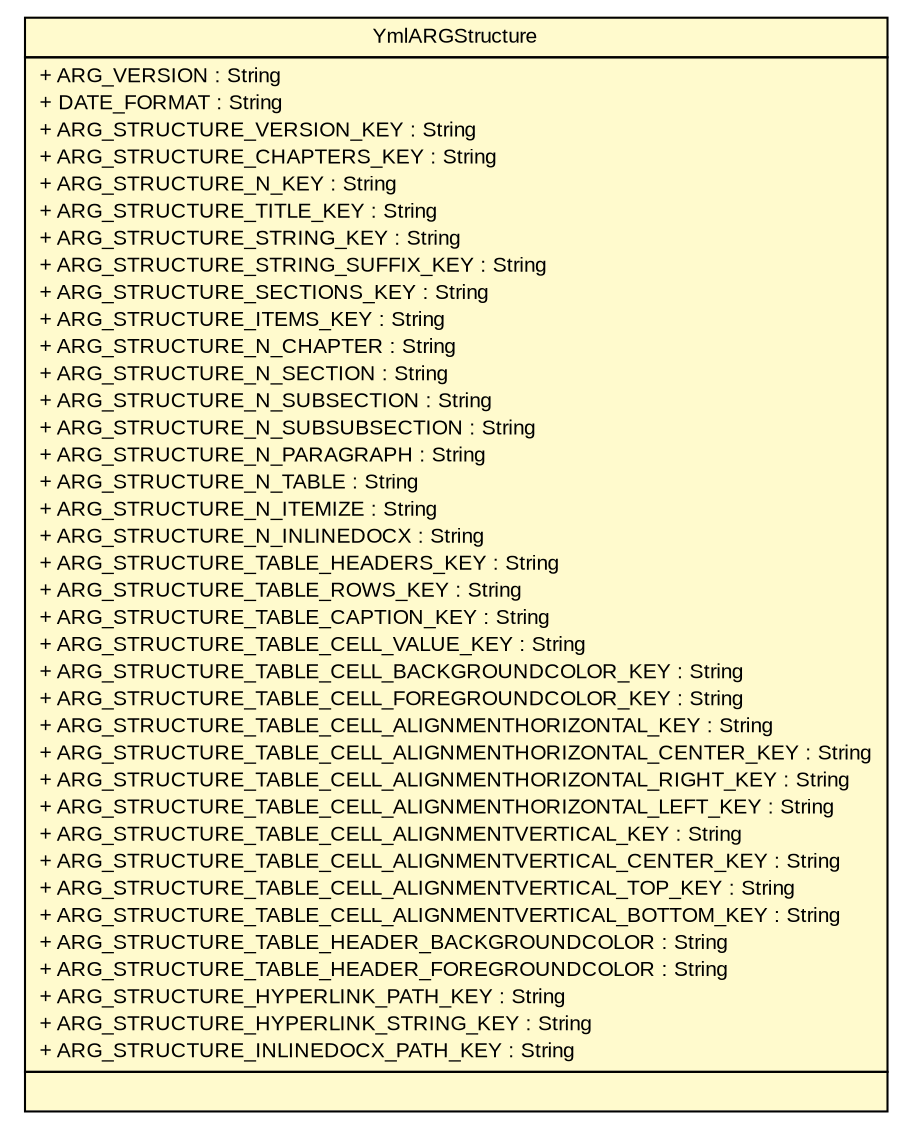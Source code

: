 #!/usr/local/bin/dot
#
# Class diagram 
# Generated by UMLGraph version R5_6-24-gf6e263 (http://www.umlgraph.org/)
#

digraph G {
	edge [fontname="arial",fontsize=10,labelfontname="arial",labelfontsize=10];
	node [fontname="arial",fontsize=10,shape=plaintext];
	nodesep=0.25;
	ranksep=0.5;
	// gov.sandia.cf.application.configuration.arg.YmlARGStructure
	c443753 [label=<<table title="gov.sandia.cf.application.configuration.arg.YmlARGStructure" border="0" cellborder="1" cellspacing="0" cellpadding="2" port="p" bgcolor="lemonChiffon" href="./YmlARGStructure.html">
		<tr><td><table border="0" cellspacing="0" cellpadding="1">
<tr><td align="center" balign="center"> YmlARGStructure </td></tr>
		</table></td></tr>
		<tr><td><table border="0" cellspacing="0" cellpadding="1">
<tr><td align="left" balign="left"> + ARG_VERSION : String </td></tr>
<tr><td align="left" balign="left"> + DATE_FORMAT : String </td></tr>
<tr><td align="left" balign="left"> + ARG_STRUCTURE_VERSION_KEY : String </td></tr>
<tr><td align="left" balign="left"> + ARG_STRUCTURE_CHAPTERS_KEY : String </td></tr>
<tr><td align="left" balign="left"> + ARG_STRUCTURE_N_KEY : String </td></tr>
<tr><td align="left" balign="left"> + ARG_STRUCTURE_TITLE_KEY : String </td></tr>
<tr><td align="left" balign="left"> + ARG_STRUCTURE_STRING_KEY : String </td></tr>
<tr><td align="left" balign="left"> + ARG_STRUCTURE_STRING_SUFFIX_KEY : String </td></tr>
<tr><td align="left" balign="left"> + ARG_STRUCTURE_SECTIONS_KEY : String </td></tr>
<tr><td align="left" balign="left"> + ARG_STRUCTURE_ITEMS_KEY : String </td></tr>
<tr><td align="left" balign="left"> + ARG_STRUCTURE_N_CHAPTER : String </td></tr>
<tr><td align="left" balign="left"> + ARG_STRUCTURE_N_SECTION : String </td></tr>
<tr><td align="left" balign="left"> + ARG_STRUCTURE_N_SUBSECTION : String </td></tr>
<tr><td align="left" balign="left"> + ARG_STRUCTURE_N_SUBSUBSECTION : String </td></tr>
<tr><td align="left" balign="left"> + ARG_STRUCTURE_N_PARAGRAPH : String </td></tr>
<tr><td align="left" balign="left"> + ARG_STRUCTURE_N_TABLE : String </td></tr>
<tr><td align="left" balign="left"> + ARG_STRUCTURE_N_ITEMIZE : String </td></tr>
<tr><td align="left" balign="left"> + ARG_STRUCTURE_N_INLINEDOCX : String </td></tr>
<tr><td align="left" balign="left"> + ARG_STRUCTURE_TABLE_HEADERS_KEY : String </td></tr>
<tr><td align="left" balign="left"> + ARG_STRUCTURE_TABLE_ROWS_KEY : String </td></tr>
<tr><td align="left" balign="left"> + ARG_STRUCTURE_TABLE_CAPTION_KEY : String </td></tr>
<tr><td align="left" balign="left"> + ARG_STRUCTURE_TABLE_CELL_VALUE_KEY : String </td></tr>
<tr><td align="left" balign="left"> + ARG_STRUCTURE_TABLE_CELL_BACKGROUNDCOLOR_KEY : String </td></tr>
<tr><td align="left" balign="left"> + ARG_STRUCTURE_TABLE_CELL_FOREGROUNDCOLOR_KEY : String </td></tr>
<tr><td align="left" balign="left"> + ARG_STRUCTURE_TABLE_CELL_ALIGNMENTHORIZONTAL_KEY : String </td></tr>
<tr><td align="left" balign="left"> + ARG_STRUCTURE_TABLE_CELL_ALIGNMENTHORIZONTAL_CENTER_KEY : String </td></tr>
<tr><td align="left" balign="left"> + ARG_STRUCTURE_TABLE_CELL_ALIGNMENTHORIZONTAL_RIGHT_KEY : String </td></tr>
<tr><td align="left" balign="left"> + ARG_STRUCTURE_TABLE_CELL_ALIGNMENTHORIZONTAL_LEFT_KEY : String </td></tr>
<tr><td align="left" balign="left"> + ARG_STRUCTURE_TABLE_CELL_ALIGNMENTVERTICAL_KEY : String </td></tr>
<tr><td align="left" balign="left"> + ARG_STRUCTURE_TABLE_CELL_ALIGNMENTVERTICAL_CENTER_KEY : String </td></tr>
<tr><td align="left" balign="left"> + ARG_STRUCTURE_TABLE_CELL_ALIGNMENTVERTICAL_TOP_KEY : String </td></tr>
<tr><td align="left" balign="left"> + ARG_STRUCTURE_TABLE_CELL_ALIGNMENTVERTICAL_BOTTOM_KEY : String </td></tr>
<tr><td align="left" balign="left"> + ARG_STRUCTURE_TABLE_HEADER_BACKGROUNDCOLOR : String </td></tr>
<tr><td align="left" balign="left"> + ARG_STRUCTURE_TABLE_HEADER_FOREGROUNDCOLOR : String </td></tr>
<tr><td align="left" balign="left"> + ARG_STRUCTURE_HYPERLINK_PATH_KEY : String </td></tr>
<tr><td align="left" balign="left"> + ARG_STRUCTURE_HYPERLINK_STRING_KEY : String </td></tr>
<tr><td align="left" balign="left"> + ARG_STRUCTURE_INLINEDOCX_PATH_KEY : String </td></tr>
		</table></td></tr>
		<tr><td><table border="0" cellspacing="0" cellpadding="1">
<tr><td align="left" balign="left">  </td></tr>
		</table></td></tr>
		</table>>, URL="./YmlARGStructure.html", fontname="arial", fontcolor="black", fontsize=10.0];
}


